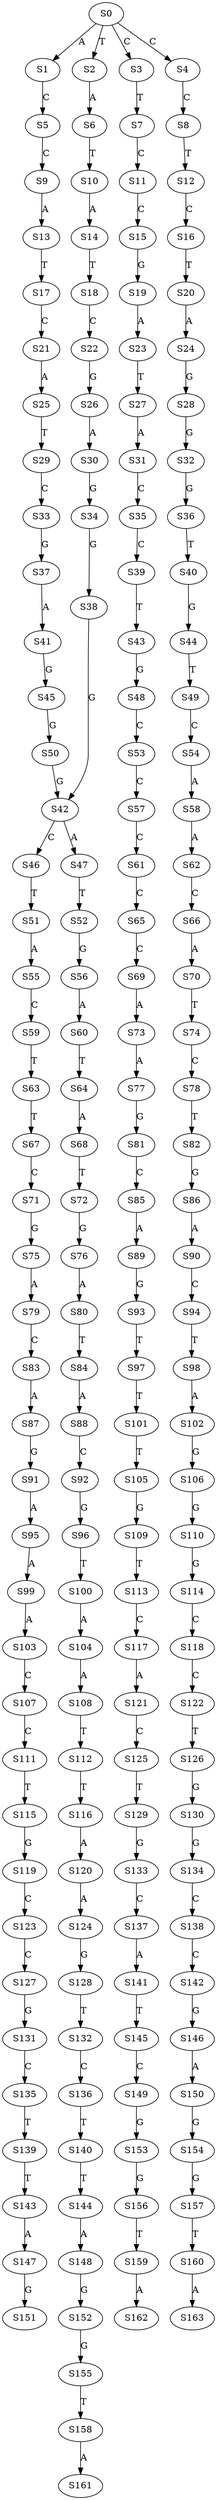 strict digraph  {
	S0 -> S1 [ label = A ];
	S0 -> S2 [ label = T ];
	S0 -> S3 [ label = C ];
	S0 -> S4 [ label = C ];
	S1 -> S5 [ label = C ];
	S2 -> S6 [ label = A ];
	S3 -> S7 [ label = T ];
	S4 -> S8 [ label = C ];
	S5 -> S9 [ label = C ];
	S6 -> S10 [ label = T ];
	S7 -> S11 [ label = C ];
	S8 -> S12 [ label = T ];
	S9 -> S13 [ label = A ];
	S10 -> S14 [ label = A ];
	S11 -> S15 [ label = C ];
	S12 -> S16 [ label = C ];
	S13 -> S17 [ label = T ];
	S14 -> S18 [ label = T ];
	S15 -> S19 [ label = G ];
	S16 -> S20 [ label = T ];
	S17 -> S21 [ label = C ];
	S18 -> S22 [ label = C ];
	S19 -> S23 [ label = A ];
	S20 -> S24 [ label = A ];
	S21 -> S25 [ label = A ];
	S22 -> S26 [ label = G ];
	S23 -> S27 [ label = T ];
	S24 -> S28 [ label = G ];
	S25 -> S29 [ label = T ];
	S26 -> S30 [ label = A ];
	S27 -> S31 [ label = A ];
	S28 -> S32 [ label = G ];
	S29 -> S33 [ label = C ];
	S30 -> S34 [ label = G ];
	S31 -> S35 [ label = C ];
	S32 -> S36 [ label = G ];
	S33 -> S37 [ label = G ];
	S34 -> S38 [ label = G ];
	S35 -> S39 [ label = C ];
	S36 -> S40 [ label = T ];
	S37 -> S41 [ label = A ];
	S38 -> S42 [ label = G ];
	S39 -> S43 [ label = T ];
	S40 -> S44 [ label = G ];
	S41 -> S45 [ label = G ];
	S42 -> S46 [ label = C ];
	S42 -> S47 [ label = A ];
	S43 -> S48 [ label = G ];
	S44 -> S49 [ label = T ];
	S45 -> S50 [ label = G ];
	S46 -> S51 [ label = T ];
	S47 -> S52 [ label = T ];
	S48 -> S53 [ label = C ];
	S49 -> S54 [ label = C ];
	S50 -> S42 [ label = G ];
	S51 -> S55 [ label = A ];
	S52 -> S56 [ label = G ];
	S53 -> S57 [ label = C ];
	S54 -> S58 [ label = A ];
	S55 -> S59 [ label = C ];
	S56 -> S60 [ label = A ];
	S57 -> S61 [ label = C ];
	S58 -> S62 [ label = A ];
	S59 -> S63 [ label = T ];
	S60 -> S64 [ label = T ];
	S61 -> S65 [ label = C ];
	S62 -> S66 [ label = C ];
	S63 -> S67 [ label = T ];
	S64 -> S68 [ label = A ];
	S65 -> S69 [ label = C ];
	S66 -> S70 [ label = A ];
	S67 -> S71 [ label = C ];
	S68 -> S72 [ label = T ];
	S69 -> S73 [ label = A ];
	S70 -> S74 [ label = T ];
	S71 -> S75 [ label = G ];
	S72 -> S76 [ label = G ];
	S73 -> S77 [ label = A ];
	S74 -> S78 [ label = C ];
	S75 -> S79 [ label = A ];
	S76 -> S80 [ label = A ];
	S77 -> S81 [ label = G ];
	S78 -> S82 [ label = T ];
	S79 -> S83 [ label = C ];
	S80 -> S84 [ label = T ];
	S81 -> S85 [ label = C ];
	S82 -> S86 [ label = G ];
	S83 -> S87 [ label = A ];
	S84 -> S88 [ label = A ];
	S85 -> S89 [ label = A ];
	S86 -> S90 [ label = A ];
	S87 -> S91 [ label = G ];
	S88 -> S92 [ label = C ];
	S89 -> S93 [ label = G ];
	S90 -> S94 [ label = C ];
	S91 -> S95 [ label = A ];
	S92 -> S96 [ label = G ];
	S93 -> S97 [ label = T ];
	S94 -> S98 [ label = T ];
	S95 -> S99 [ label = A ];
	S96 -> S100 [ label = T ];
	S97 -> S101 [ label = T ];
	S98 -> S102 [ label = A ];
	S99 -> S103 [ label = A ];
	S100 -> S104 [ label = A ];
	S101 -> S105 [ label = T ];
	S102 -> S106 [ label = G ];
	S103 -> S107 [ label = C ];
	S104 -> S108 [ label = A ];
	S105 -> S109 [ label = G ];
	S106 -> S110 [ label = G ];
	S107 -> S111 [ label = C ];
	S108 -> S112 [ label = T ];
	S109 -> S113 [ label = T ];
	S110 -> S114 [ label = G ];
	S111 -> S115 [ label = T ];
	S112 -> S116 [ label = T ];
	S113 -> S117 [ label = C ];
	S114 -> S118 [ label = C ];
	S115 -> S119 [ label = G ];
	S116 -> S120 [ label = A ];
	S117 -> S121 [ label = A ];
	S118 -> S122 [ label = C ];
	S119 -> S123 [ label = C ];
	S120 -> S124 [ label = A ];
	S121 -> S125 [ label = C ];
	S122 -> S126 [ label = T ];
	S123 -> S127 [ label = C ];
	S124 -> S128 [ label = G ];
	S125 -> S129 [ label = T ];
	S126 -> S130 [ label = G ];
	S127 -> S131 [ label = G ];
	S128 -> S132 [ label = T ];
	S129 -> S133 [ label = G ];
	S130 -> S134 [ label = G ];
	S131 -> S135 [ label = C ];
	S132 -> S136 [ label = C ];
	S133 -> S137 [ label = C ];
	S134 -> S138 [ label = C ];
	S135 -> S139 [ label = T ];
	S136 -> S140 [ label = T ];
	S137 -> S141 [ label = A ];
	S138 -> S142 [ label = C ];
	S139 -> S143 [ label = T ];
	S140 -> S144 [ label = T ];
	S141 -> S145 [ label = T ];
	S142 -> S146 [ label = G ];
	S143 -> S147 [ label = A ];
	S144 -> S148 [ label = A ];
	S145 -> S149 [ label = C ];
	S146 -> S150 [ label = A ];
	S147 -> S151 [ label = G ];
	S148 -> S152 [ label = G ];
	S149 -> S153 [ label = G ];
	S150 -> S154 [ label = G ];
	S152 -> S155 [ label = G ];
	S153 -> S156 [ label = G ];
	S154 -> S157 [ label = G ];
	S155 -> S158 [ label = T ];
	S156 -> S159 [ label = T ];
	S157 -> S160 [ label = T ];
	S158 -> S161 [ label = A ];
	S159 -> S162 [ label = A ];
	S160 -> S163 [ label = A ];
}
